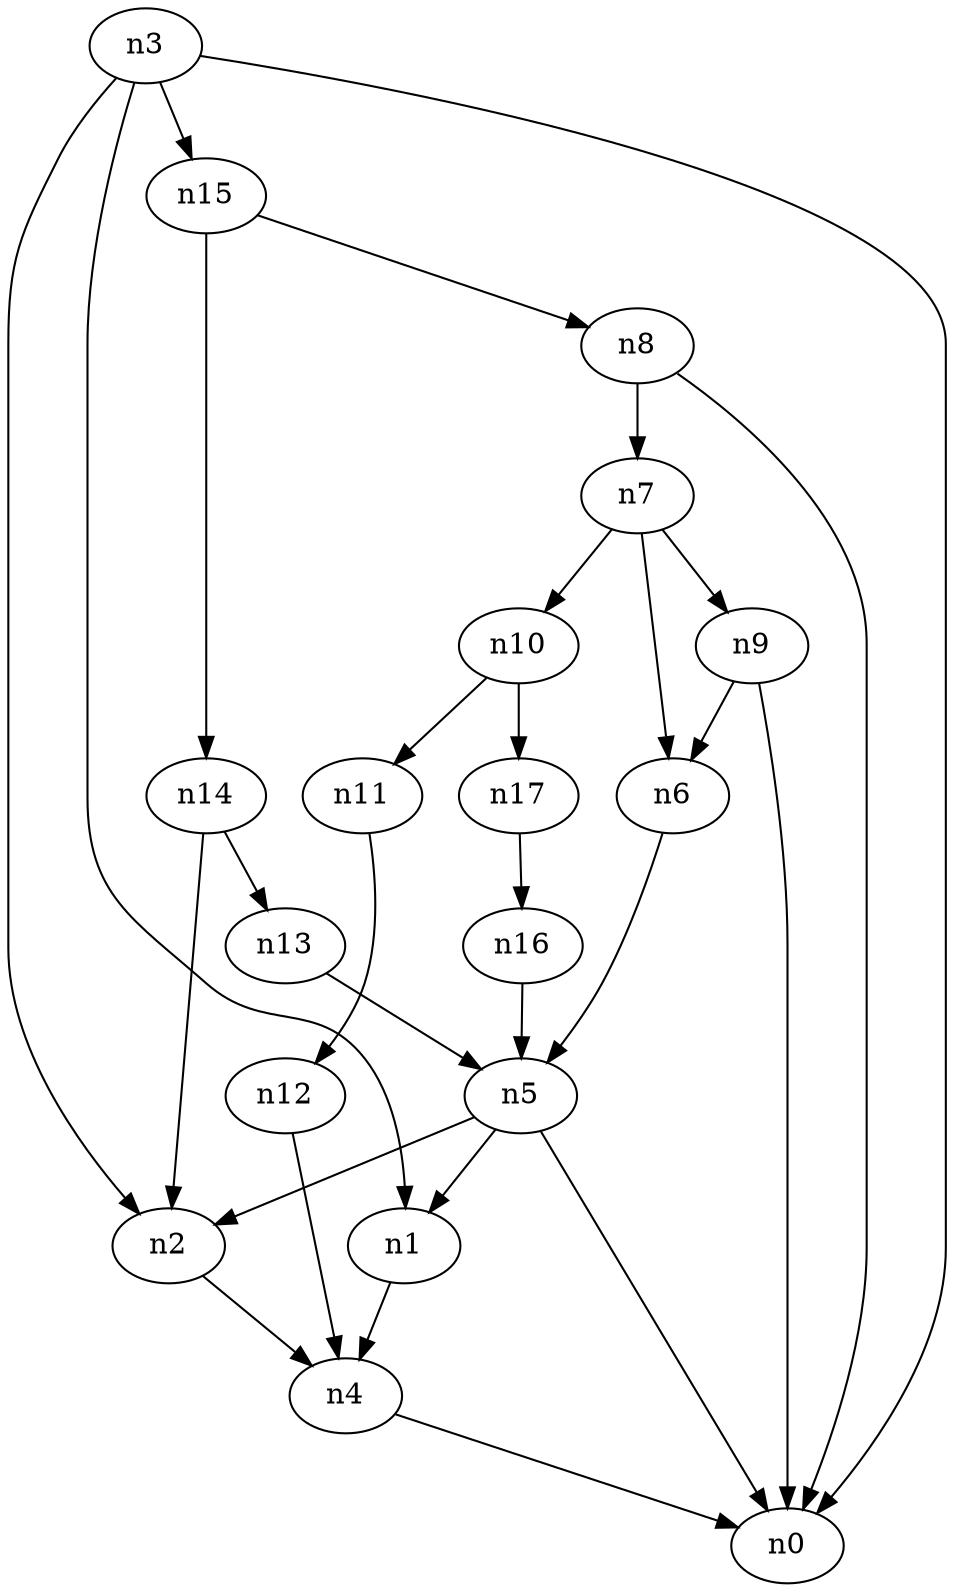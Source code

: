 digraph G {
	n1 -> n4	 [_graphml_id=e4];
	n2 -> n4	 [_graphml_id=e7];
	n3 -> n0	 [_graphml_id=e0];
	n3 -> n1	 [_graphml_id=e3];
	n3 -> n2	 [_graphml_id=e6];
	n3 -> n15	 [_graphml_id=e24];
	n4 -> n0	 [_graphml_id=e1];
	n5 -> n0	 [_graphml_id=e2];
	n5 -> n1	 [_graphml_id=e5];
	n5 -> n2	 [_graphml_id=e8];
	n6 -> n5	 [_graphml_id=e9];
	n7 -> n6	 [_graphml_id=e10];
	n7 -> n9	 [_graphml_id=e13];
	n7 -> n10	 [_graphml_id=e16];
	n8 -> n0	 [_graphml_id=e12];
	n8 -> n7	 [_graphml_id=e11];
	n9 -> n0	 [_graphml_id=e14];
	n9 -> n6	 [_graphml_id=e15];
	n10 -> n11	 [_graphml_id=e17];
	n10 -> n17	 [_graphml_id=e28];
	n11 -> n12	 [_graphml_id=e18];
	n12 -> n4	 [_graphml_id=e19];
	n13 -> n5	 [_graphml_id=e20];
	n14 -> n2	 [_graphml_id=e22];
	n14 -> n13	 [_graphml_id=e21];
	n15 -> n8	 [_graphml_id=e23];
	n15 -> n14	 [_graphml_id=e25];
	n16 -> n5	 [_graphml_id=e26];
	n17 -> n16	 [_graphml_id=e27];
}
